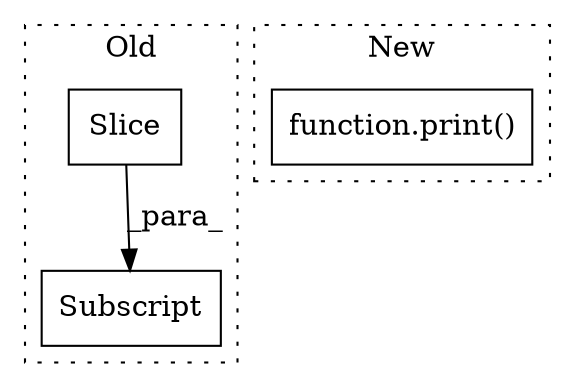 digraph G {
subgraph cluster0 {
1 [label="Slice" a="80" s="4920" l="15" shape="box"];
3 [label="Subscript" a="63" s="4912,0" l="24,0" shape="box"];
label = "Old";
style="dotted";
}
subgraph cluster1 {
2 [label="function.print()" a="75" s="5227,5276" l="6,1" shape="box"];
label = "New";
style="dotted";
}
1 -> 3 [label="_para_"];
}